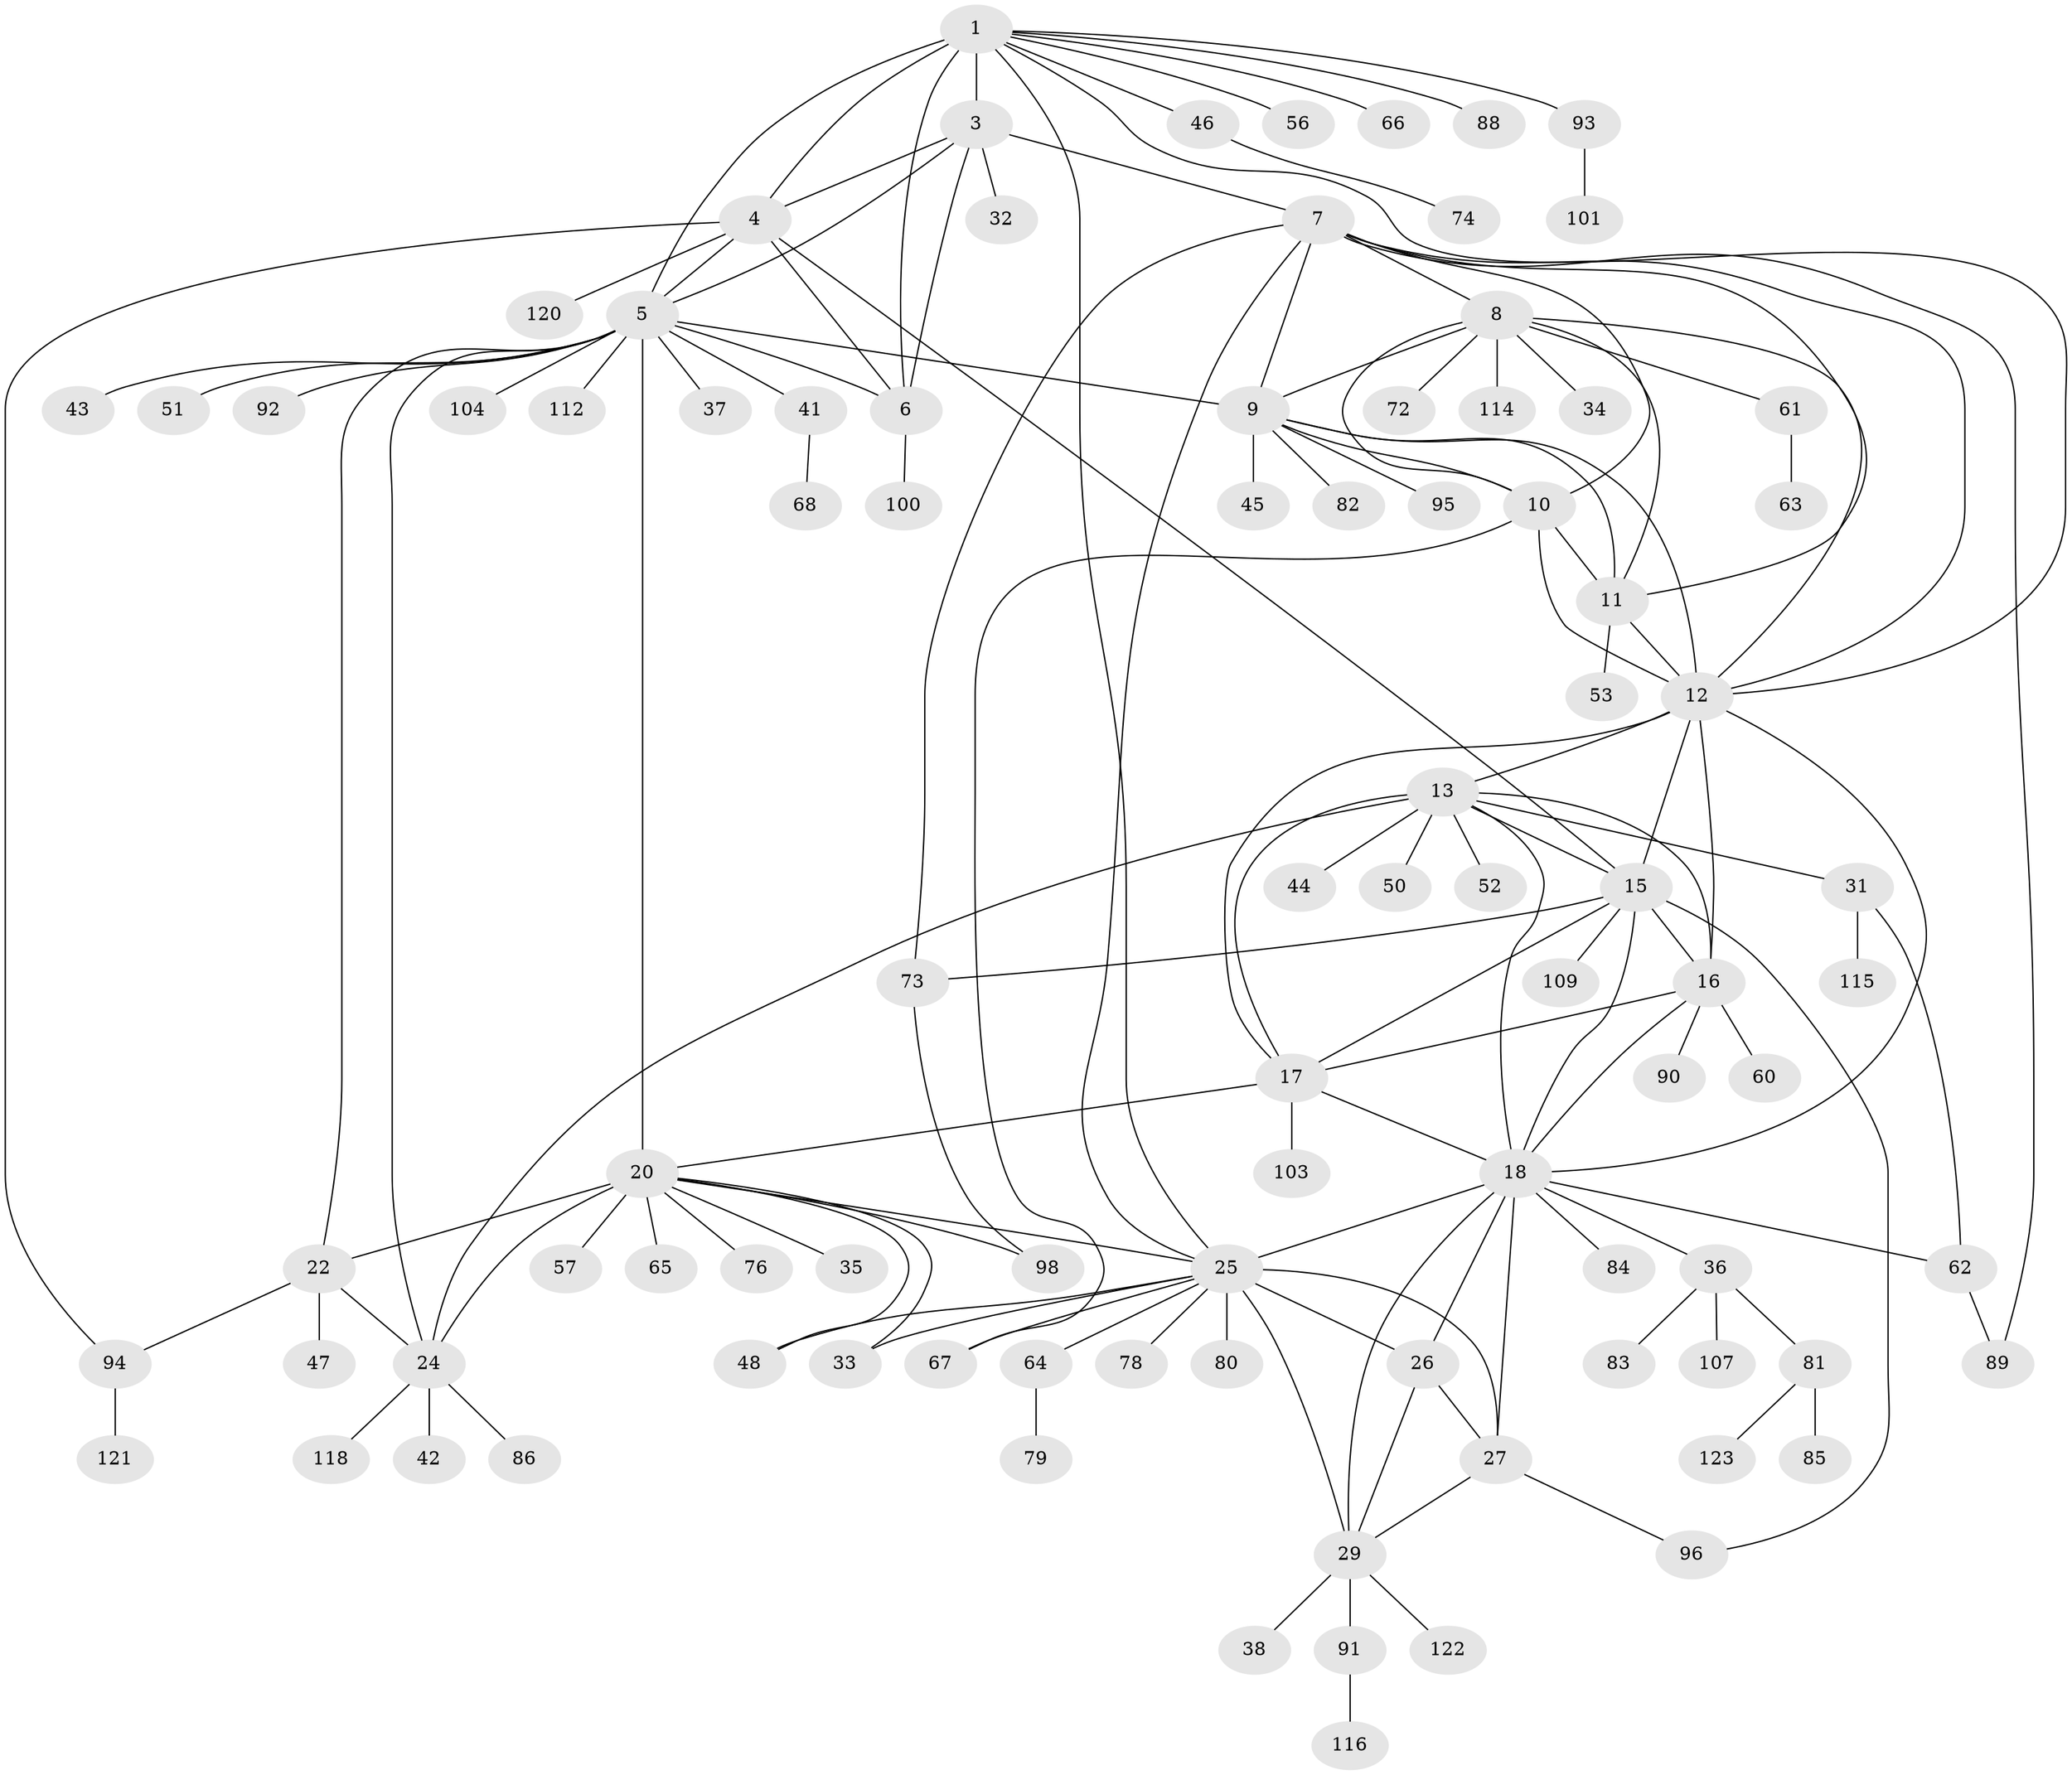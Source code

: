 // Generated by graph-tools (version 1.1) at 2025/24/03/03/25 07:24:15]
// undirected, 92 vertices, 143 edges
graph export_dot {
graph [start="1"]
  node [color=gray90,style=filled];
  1 [super="+2"];
  3 [super="+71"];
  4 [super="+102"];
  5 [super="+19"];
  6 [super="+69"];
  7 [super="+99"];
  8 [super="+77"];
  9 [super="+70"];
  10 [super="+54"];
  11 [super="+40"];
  12 [super="+14"];
  13 [super="+39"];
  15 [super="+105"];
  16 [super="+111"];
  17;
  18 [super="+30"];
  20 [super="+21"];
  22 [super="+23"];
  24 [super="+119"];
  25 [super="+28"];
  26 [super="+108"];
  27;
  29 [super="+59"];
  31 [super="+106"];
  32;
  33;
  34;
  35;
  36 [super="+87"];
  37;
  38;
  41;
  42;
  43 [super="+55"];
  44;
  45;
  46;
  47;
  48 [super="+49"];
  50 [super="+58"];
  51;
  52 [super="+75"];
  53 [super="+110"];
  56;
  57;
  60;
  61;
  62;
  63;
  64;
  65;
  66;
  67;
  68;
  72;
  73;
  74;
  76;
  78;
  79;
  80;
  81 [super="+113"];
  82;
  83;
  84;
  85;
  86;
  88;
  89 [super="+97"];
  90;
  91;
  92;
  93 [super="+117"];
  94;
  95;
  96;
  98;
  100;
  101;
  103;
  104;
  107;
  109;
  112;
  114;
  115;
  116;
  118;
  120;
  121;
  122;
  123;
  1 -- 3 [weight=2];
  1 -- 4 [weight=2];
  1 -- 5 [weight=2];
  1 -- 6 [weight=2];
  1 -- 12;
  1 -- 25;
  1 -- 46;
  1 -- 56;
  1 -- 88;
  1 -- 66;
  1 -- 93;
  3 -- 4;
  3 -- 5;
  3 -- 6;
  3 -- 32;
  3 -- 7;
  4 -- 5;
  4 -- 6;
  4 -- 15;
  4 -- 94;
  4 -- 120;
  5 -- 6;
  5 -- 37;
  5 -- 43;
  5 -- 112;
  5 -- 104;
  5 -- 9;
  5 -- 41;
  5 -- 51;
  5 -- 20 [weight=2];
  5 -- 22 [weight=2];
  5 -- 24;
  5 -- 92;
  6 -- 100;
  7 -- 8;
  7 -- 9;
  7 -- 10;
  7 -- 11;
  7 -- 12;
  7 -- 25;
  7 -- 73;
  7 -- 89;
  8 -- 9;
  8 -- 10;
  8 -- 11;
  8 -- 12;
  8 -- 34;
  8 -- 61;
  8 -- 72;
  8 -- 114;
  9 -- 10;
  9 -- 11;
  9 -- 12;
  9 -- 45;
  9 -- 82;
  9 -- 95;
  10 -- 11;
  10 -- 12;
  10 -- 67;
  11 -- 12;
  11 -- 53;
  12 -- 16;
  12 -- 17;
  12 -- 18;
  12 -- 13;
  12 -- 15;
  13 -- 15;
  13 -- 16;
  13 -- 17;
  13 -- 18 [weight=2];
  13 -- 31;
  13 -- 44;
  13 -- 50;
  13 -- 52;
  13 -- 24;
  15 -- 16;
  15 -- 17;
  15 -- 18;
  15 -- 73;
  15 -- 96;
  15 -- 109;
  16 -- 17;
  16 -- 18;
  16 -- 60;
  16 -- 90;
  17 -- 18;
  17 -- 20;
  17 -- 103;
  18 -- 84;
  18 -- 29;
  18 -- 36;
  18 -- 25 [weight=2];
  18 -- 26;
  18 -- 27;
  18 -- 62;
  20 -- 22 [weight=4];
  20 -- 24 [weight=2];
  20 -- 33;
  20 -- 35;
  20 -- 48;
  20 -- 57;
  20 -- 65;
  20 -- 76;
  20 -- 98;
  20 -- 25;
  22 -- 24 [weight=2];
  22 -- 47;
  22 -- 94;
  24 -- 42;
  24 -- 86;
  24 -- 118;
  25 -- 26 [weight=2];
  25 -- 27 [weight=2];
  25 -- 29 [weight=2];
  25 -- 48;
  25 -- 67;
  25 -- 64;
  25 -- 33;
  25 -- 78;
  25 -- 80;
  26 -- 27;
  26 -- 29;
  27 -- 29;
  27 -- 96;
  29 -- 38;
  29 -- 91;
  29 -- 122;
  31 -- 62;
  31 -- 115;
  36 -- 81;
  36 -- 83;
  36 -- 107;
  41 -- 68;
  46 -- 74;
  61 -- 63;
  62 -- 89;
  64 -- 79;
  73 -- 98;
  81 -- 85;
  81 -- 123;
  91 -- 116;
  93 -- 101;
  94 -- 121;
}
